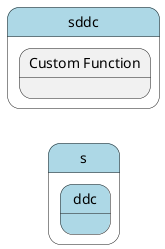 @startuml
left to right direction


state "s" as s #lightblue {
state "ddc" as sddc #lightblue {
}
}


state "sddc" as pstatename #lightblue {
    state "Custom Function" as ddcfunction {
    }
}





@enduml
